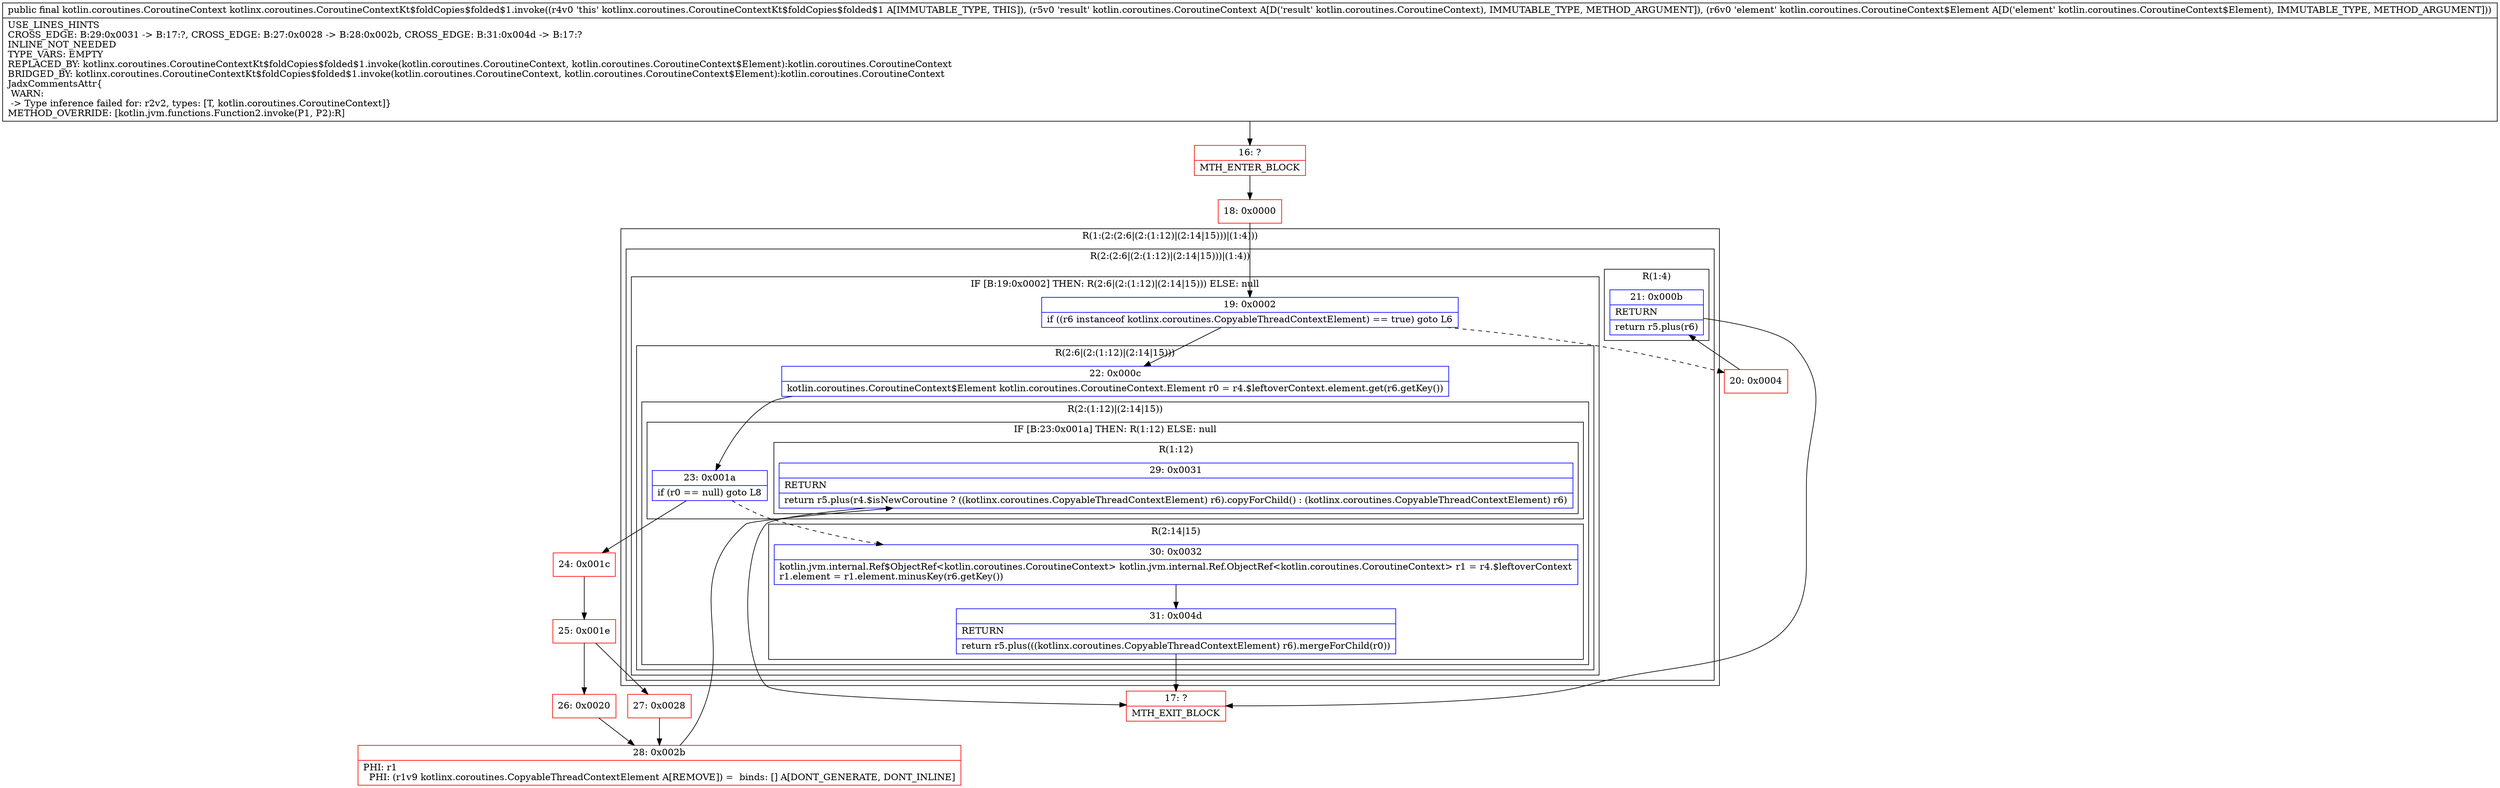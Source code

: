 digraph "CFG forkotlinx.coroutines.CoroutineContextKt$foldCopies$folded$1.invoke(Lkotlin\/coroutines\/CoroutineContext;Lkotlin\/coroutines\/CoroutineContext$Element;)Lkotlin\/coroutines\/CoroutineContext;" {
subgraph cluster_Region_426768301 {
label = "R(1:(2:(2:6|(2:(1:12)|(2:14|15)))|(1:4)))";
node [shape=record,color=blue];
subgraph cluster_Region_1423237092 {
label = "R(2:(2:6|(2:(1:12)|(2:14|15)))|(1:4))";
node [shape=record,color=blue];
subgraph cluster_IfRegion_909193948 {
label = "IF [B:19:0x0002] THEN: R(2:6|(2:(1:12)|(2:14|15))) ELSE: null";
node [shape=record,color=blue];
Node_19 [shape=record,label="{19\:\ 0x0002|if ((r6 instanceof kotlinx.coroutines.CopyableThreadContextElement) == true) goto L6\l}"];
subgraph cluster_Region_147845069 {
label = "R(2:6|(2:(1:12)|(2:14|15)))";
node [shape=record,color=blue];
Node_22 [shape=record,label="{22\:\ 0x000c|kotlin.coroutines.CoroutineContext$Element kotlin.coroutines.CoroutineContext.Element r0 = r4.$leftoverContext.element.get(r6.getKey())\l}"];
subgraph cluster_Region_609536370 {
label = "R(2:(1:12)|(2:14|15))";
node [shape=record,color=blue];
subgraph cluster_IfRegion_667908513 {
label = "IF [B:23:0x001a] THEN: R(1:12) ELSE: null";
node [shape=record,color=blue];
Node_23 [shape=record,label="{23\:\ 0x001a|if (r0 == null) goto L8\l}"];
subgraph cluster_Region_1122013386 {
label = "R(1:12)";
node [shape=record,color=blue];
Node_29 [shape=record,label="{29\:\ 0x0031|RETURN\l|return r5.plus(r4.$isNewCoroutine ? ((kotlinx.coroutines.CopyableThreadContextElement) r6).copyForChild() : (kotlinx.coroutines.CopyableThreadContextElement) r6)\l}"];
}
}
subgraph cluster_Region_1683190185 {
label = "R(2:14|15)";
node [shape=record,color=blue];
Node_30 [shape=record,label="{30\:\ 0x0032|kotlin.jvm.internal.Ref$ObjectRef\<kotlin.coroutines.CoroutineContext\> kotlin.jvm.internal.Ref.ObjectRef\<kotlin.coroutines.CoroutineContext\> r1 = r4.$leftoverContext\lr1.element = r1.element.minusKey(r6.getKey())\l}"];
Node_31 [shape=record,label="{31\:\ 0x004d|RETURN\l|return r5.plus(((kotlinx.coroutines.CopyableThreadContextElement) r6).mergeForChild(r0))\l}"];
}
}
}
}
subgraph cluster_Region_817454221 {
label = "R(1:4)";
node [shape=record,color=blue];
Node_21 [shape=record,label="{21\:\ 0x000b|RETURN\l|return r5.plus(r6)\l}"];
}
}
}
Node_16 [shape=record,color=red,label="{16\:\ ?|MTH_ENTER_BLOCK\l}"];
Node_18 [shape=record,color=red,label="{18\:\ 0x0000}"];
Node_20 [shape=record,color=red,label="{20\:\ 0x0004}"];
Node_17 [shape=record,color=red,label="{17\:\ ?|MTH_EXIT_BLOCK\l}"];
Node_24 [shape=record,color=red,label="{24\:\ 0x001c}"];
Node_25 [shape=record,color=red,label="{25\:\ 0x001e}"];
Node_26 [shape=record,color=red,label="{26\:\ 0x0020}"];
Node_28 [shape=record,color=red,label="{28\:\ 0x002b|PHI: r1 \l  PHI: (r1v9 kotlinx.coroutines.CopyableThreadContextElement A[REMOVE]) =  binds: [] A[DONT_GENERATE, DONT_INLINE]\l}"];
Node_27 [shape=record,color=red,label="{27\:\ 0x0028}"];
MethodNode[shape=record,label="{public final kotlin.coroutines.CoroutineContext kotlinx.coroutines.CoroutineContextKt$foldCopies$folded$1.invoke((r4v0 'this' kotlinx.coroutines.CoroutineContextKt$foldCopies$folded$1 A[IMMUTABLE_TYPE, THIS]), (r5v0 'result' kotlin.coroutines.CoroutineContext A[D('result' kotlin.coroutines.CoroutineContext), IMMUTABLE_TYPE, METHOD_ARGUMENT]), (r6v0 'element' kotlin.coroutines.CoroutineContext$Element A[D('element' kotlin.coroutines.CoroutineContext$Element), IMMUTABLE_TYPE, METHOD_ARGUMENT]))  | USE_LINES_HINTS\lCROSS_EDGE: B:29:0x0031 \-\> B:17:?, CROSS_EDGE: B:27:0x0028 \-\> B:28:0x002b, CROSS_EDGE: B:31:0x004d \-\> B:17:?\lINLINE_NOT_NEEDED\lTYPE_VARS: EMPTY\lREPLACED_BY: kotlinx.coroutines.CoroutineContextKt$foldCopies$folded$1.invoke(kotlin.coroutines.CoroutineContext, kotlin.coroutines.CoroutineContext$Element):kotlin.coroutines.CoroutineContext\lBRIDGED_BY: kotlinx.coroutines.CoroutineContextKt$foldCopies$folded$1.invoke(kotlin.coroutines.CoroutineContext, kotlin.coroutines.CoroutineContext$Element):kotlin.coroutines.CoroutineContext\lJadxCommentsAttr\{\l WARN: \l \-\> Type inference failed for: r2v2, types: [T, kotlin.coroutines.CoroutineContext]\}\lMETHOD_OVERRIDE: [kotlin.jvm.functions.Function2.invoke(P1, P2):R]\l}"];
MethodNode -> Node_16;Node_19 -> Node_20[style=dashed];
Node_19 -> Node_22;
Node_22 -> Node_23;
Node_23 -> Node_24;
Node_23 -> Node_30[style=dashed];
Node_29 -> Node_17;
Node_30 -> Node_31;
Node_31 -> Node_17;
Node_21 -> Node_17;
Node_16 -> Node_18;
Node_18 -> Node_19;
Node_20 -> Node_21;
Node_24 -> Node_25;
Node_25 -> Node_26;
Node_25 -> Node_27;
Node_26 -> Node_28;
Node_28 -> Node_29;
Node_27 -> Node_28;
}

